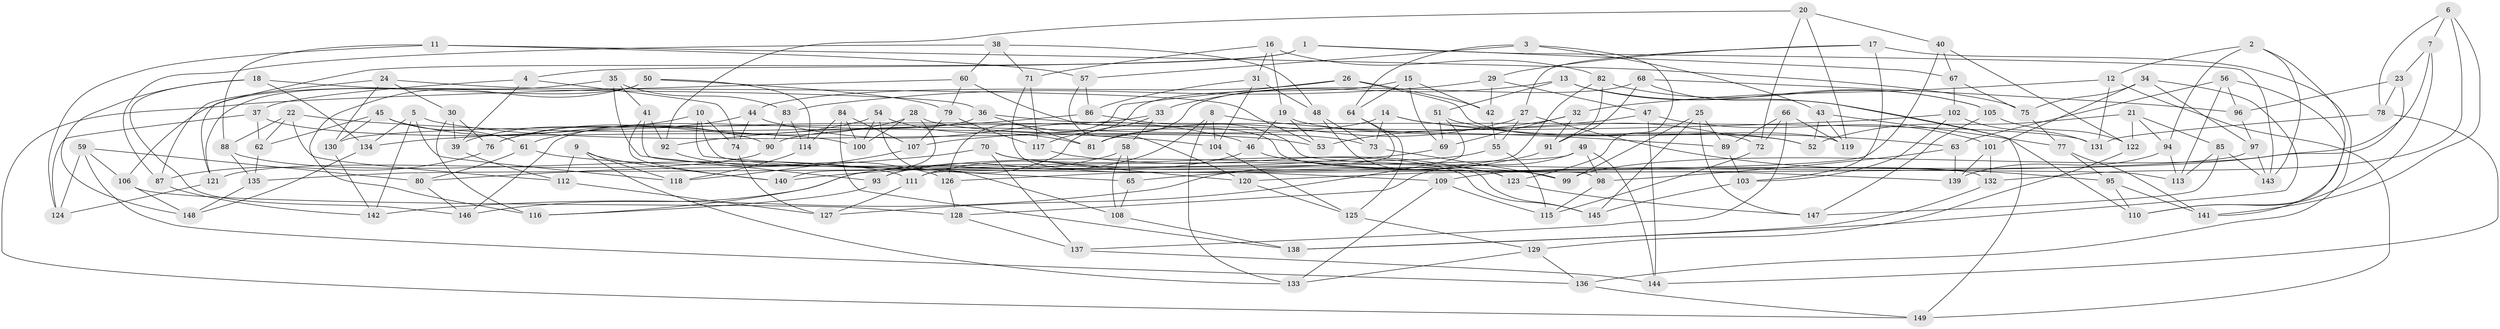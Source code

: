 // Generated by graph-tools (version 1.1) at 2025/38/03/09/25 02:38:07]
// undirected, 149 vertices, 298 edges
graph export_dot {
graph [start="1"]
  node [color=gray90,style=filled];
  1;
  2;
  3;
  4;
  5;
  6;
  7;
  8;
  9;
  10;
  11;
  12;
  13;
  14;
  15;
  16;
  17;
  18;
  19;
  20;
  21;
  22;
  23;
  24;
  25;
  26;
  27;
  28;
  29;
  30;
  31;
  32;
  33;
  34;
  35;
  36;
  37;
  38;
  39;
  40;
  41;
  42;
  43;
  44;
  45;
  46;
  47;
  48;
  49;
  50;
  51;
  52;
  53;
  54;
  55;
  56;
  57;
  58;
  59;
  60;
  61;
  62;
  63;
  64;
  65;
  66;
  67;
  68;
  69;
  70;
  71;
  72;
  73;
  74;
  75;
  76;
  77;
  78;
  79;
  80;
  81;
  82;
  83;
  84;
  85;
  86;
  87;
  88;
  89;
  90;
  91;
  92;
  93;
  94;
  95;
  96;
  97;
  98;
  99;
  100;
  101;
  102;
  103;
  104;
  105;
  106;
  107;
  108;
  109;
  110;
  111;
  112;
  113;
  114;
  115;
  116;
  117;
  118;
  119;
  120;
  121;
  122;
  123;
  124;
  125;
  126;
  127;
  128;
  129;
  130;
  131;
  132;
  133;
  134;
  135;
  136;
  137;
  138;
  139;
  140;
  141;
  142;
  143;
  144;
  145;
  146;
  147;
  148;
  149;
  1 -- 143;
  1 -- 121;
  1 -- 4;
  1 -- 67;
  2 -- 12;
  2 -- 110;
  2 -- 143;
  2 -- 94;
  3 -- 57;
  3 -- 43;
  3 -- 123;
  3 -- 64;
  4 -- 74;
  4 -- 39;
  4 -- 37;
  5 -- 118;
  5 -- 134;
  5 -- 142;
  5 -- 53;
  6 -- 78;
  6 -- 132;
  6 -- 141;
  6 -- 7;
  7 -- 110;
  7 -- 23;
  7 -- 109;
  8 -- 104;
  8 -- 133;
  8 -- 89;
  8 -- 93;
  9 -- 112;
  9 -- 140;
  9 -- 118;
  9 -- 133;
  10 -- 39;
  10 -- 109;
  10 -- 65;
  10 -- 74;
  11 -- 124;
  11 -- 57;
  11 -- 88;
  11 -- 75;
  12 -- 32;
  12 -- 149;
  12 -- 131;
  13 -- 51;
  13 -- 110;
  13 -- 33;
  13 -- 105;
  14 -- 90;
  14 -- 73;
  14 -- 63;
  14 -- 72;
  15 -- 69;
  15 -- 117;
  15 -- 64;
  15 -- 42;
  16 -- 31;
  16 -- 71;
  16 -- 19;
  16 -- 82;
  17 -- 136;
  17 -- 29;
  17 -- 103;
  17 -- 27;
  18 -- 148;
  18 -- 134;
  18 -- 146;
  18 -- 36;
  19 -- 46;
  19 -- 53;
  19 -- 52;
  20 -- 92;
  20 -- 40;
  20 -- 72;
  20 -- 119;
  21 -- 52;
  21 -- 94;
  21 -- 85;
  21 -- 122;
  22 -- 104;
  22 -- 112;
  22 -- 88;
  22 -- 62;
  23 -- 99;
  23 -- 96;
  23 -- 78;
  24 -- 53;
  24 -- 30;
  24 -- 130;
  24 -- 87;
  25 -- 89;
  25 -- 145;
  25 -- 147;
  25 -- 99;
  26 -- 44;
  26 -- 126;
  26 -- 42;
  26 -- 119;
  27 -- 55;
  27 -- 95;
  27 -- 81;
  28 -- 140;
  28 -- 61;
  28 -- 100;
  28 -- 73;
  29 -- 47;
  29 -- 83;
  29 -- 42;
  30 -- 76;
  30 -- 116;
  30 -- 39;
  31 -- 86;
  31 -- 104;
  31 -- 48;
  32 -- 53;
  32 -- 69;
  32 -- 91;
  33 -- 130;
  33 -- 58;
  33 -- 116;
  34 -- 101;
  34 -- 75;
  34 -- 138;
  34 -- 97;
  35 -- 106;
  35 -- 93;
  35 -- 41;
  35 -- 83;
  36 -- 146;
  36 -- 81;
  36 -- 131;
  37 -- 100;
  37 -- 62;
  37 -- 124;
  38 -- 60;
  38 -- 48;
  38 -- 71;
  38 -- 87;
  39 -- 112;
  40 -- 65;
  40 -- 67;
  40 -- 122;
  41 -- 98;
  41 -- 140;
  41 -- 92;
  42 -- 55;
  43 -- 119;
  43 -- 77;
  43 -- 52;
  44 -- 74;
  44 -- 46;
  44 -- 76;
  45 -- 130;
  45 -- 90;
  45 -- 61;
  45 -- 62;
  46 -- 111;
  46 -- 139;
  47 -- 144;
  47 -- 101;
  47 -- 107;
  48 -- 123;
  48 -- 73;
  49 -- 135;
  49 -- 144;
  49 -- 128;
  49 -- 98;
  50 -- 114;
  50 -- 79;
  50 -- 121;
  50 -- 116;
  51 -- 52;
  51 -- 127;
  51 -- 69;
  54 -- 100;
  54 -- 76;
  54 -- 81;
  54 -- 108;
  55 -- 93;
  55 -- 115;
  56 -- 96;
  56 -- 113;
  56 -- 141;
  56 -- 63;
  57 -- 120;
  57 -- 86;
  58 -- 146;
  58 -- 108;
  58 -- 65;
  59 -- 80;
  59 -- 136;
  59 -- 124;
  59 -- 106;
  60 -- 132;
  60 -- 79;
  60 -- 149;
  61 -- 99;
  61 -- 80;
  62 -- 135;
  63 -- 139;
  63 -- 98;
  64 -- 125;
  64 -- 111;
  65 -- 108;
  66 -- 119;
  66 -- 72;
  66 -- 137;
  66 -- 89;
  67 -- 75;
  67 -- 102;
  68 -- 96;
  68 -- 149;
  68 -- 91;
  68 -- 81;
  69 -- 140;
  70 -- 145;
  70 -- 120;
  70 -- 80;
  70 -- 137;
  71 -- 117;
  71 -- 145;
  72 -- 115;
  73 -- 99;
  74 -- 127;
  75 -- 77;
  76 -- 87;
  77 -- 141;
  77 -- 95;
  78 -- 131;
  78 -- 144;
  79 -- 107;
  79 -- 117;
  80 -- 146;
  82 -- 105;
  82 -- 91;
  82 -- 126;
  83 -- 114;
  83 -- 90;
  84 -- 138;
  84 -- 107;
  84 -- 100;
  84 -- 114;
  85 -- 143;
  85 -- 147;
  85 -- 113;
  86 -- 92;
  86 -- 113;
  87 -- 142;
  88 -- 111;
  88 -- 135;
  89 -- 103;
  90 -- 121;
  91 -- 142;
  92 -- 126;
  93 -- 116;
  94 -- 139;
  94 -- 113;
  95 -- 141;
  95 -- 110;
  96 -- 97;
  97 -- 143;
  97 -- 120;
  98 -- 115;
  101 -- 132;
  101 -- 139;
  102 -- 103;
  102 -- 131;
  102 -- 134;
  103 -- 145;
  104 -- 125;
  105 -- 122;
  105 -- 147;
  106 -- 148;
  106 -- 128;
  107 -- 118;
  108 -- 138;
  109 -- 115;
  109 -- 133;
  111 -- 127;
  112 -- 127;
  114 -- 118;
  117 -- 123;
  120 -- 125;
  121 -- 124;
  122 -- 129;
  123 -- 147;
  125 -- 129;
  126 -- 128;
  128 -- 137;
  129 -- 136;
  129 -- 133;
  130 -- 142;
  132 -- 138;
  134 -- 148;
  135 -- 148;
  136 -- 149;
  137 -- 144;
}

